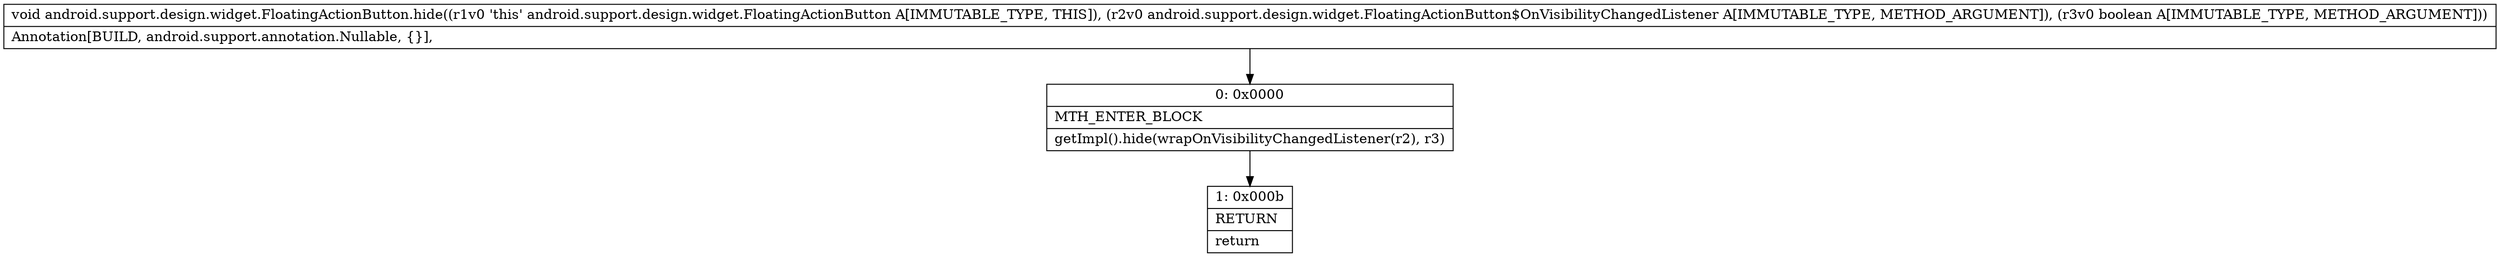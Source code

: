 digraph "CFG forandroid.support.design.widget.FloatingActionButton.hide(Landroid\/support\/design\/widget\/FloatingActionButton$OnVisibilityChangedListener;Z)V" {
Node_0 [shape=record,label="{0\:\ 0x0000|MTH_ENTER_BLOCK\l|getImpl().hide(wrapOnVisibilityChangedListener(r2), r3)\l}"];
Node_1 [shape=record,label="{1\:\ 0x000b|RETURN\l|return\l}"];
MethodNode[shape=record,label="{void android.support.design.widget.FloatingActionButton.hide((r1v0 'this' android.support.design.widget.FloatingActionButton A[IMMUTABLE_TYPE, THIS]), (r2v0 android.support.design.widget.FloatingActionButton$OnVisibilityChangedListener A[IMMUTABLE_TYPE, METHOD_ARGUMENT]), (r3v0 boolean A[IMMUTABLE_TYPE, METHOD_ARGUMENT]))  | Annotation[BUILD, android.support.annotation.Nullable, \{\}], \l}"];
MethodNode -> Node_0;
Node_0 -> Node_1;
}


